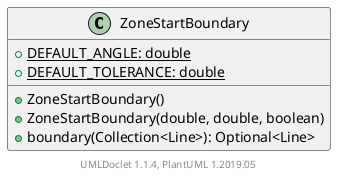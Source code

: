 @startuml

    class ZoneStartBoundary [[ZoneStartBoundary.html]] {
        {static} +DEFAULT_ANGLE: double
        {static} +DEFAULT_TOLERANCE: double
        +ZoneStartBoundary()
        +ZoneStartBoundary(double, double, boolean)
        +boundary(Collection<Line>): Optional<Line>
    }


    center footer UMLDoclet 1.1.4, PlantUML 1.2019.05
@enduml
